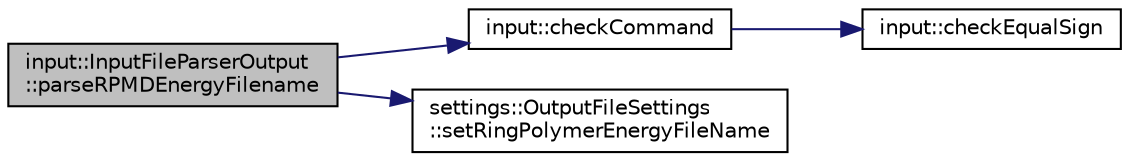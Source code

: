 digraph "input::InputFileParserOutput::parseRPMDEnergyFilename"
{
 // LATEX_PDF_SIZE
  edge [fontname="Helvetica",fontsize="10",labelfontname="Helvetica",labelfontsize="10"];
  node [fontname="Helvetica",fontsize="10",shape=record];
  rankdir="LR";
  Node1 [label="input::InputFileParserOutput\l::parseRPMDEnergyFilename",height=0.2,width=0.4,color="black", fillcolor="grey75", style="filled", fontcolor="black",tooltip="parse RPMD energy filename of simulation and add it to output"];
  Node1 -> Node2 [color="midnightblue",fontsize="10",style="solid",fontname="Helvetica"];
  Node2 [label="input::checkCommand",height=0.2,width=0.4,color="black", fillcolor="white", style="filled",URL="$namespaceinput.html#a81877d6bfa9b46cdca1b280c6d1b30fb",tooltip="check if command array has exactly 3 elements"];
  Node2 -> Node3 [color="midnightblue",fontsize="10",style="solid",fontname="Helvetica"];
  Node3 [label="input::checkEqualSign",height=0.2,width=0.4,color="black", fillcolor="white", style="filled",URL="$namespaceinput.html#a586caa23c32d86459177222a3b5d53fe",tooltip="check if parameter is \"=\""];
  Node1 -> Node4 [color="midnightblue",fontsize="10",style="solid",fontname="Helvetica"];
  Node4 [label="settings::OutputFileSettings\l::setRingPolymerEnergyFileName",height=0.2,width=0.4,color="black", fillcolor="white", style="filled",URL="$classsettings_1_1OutputFileSettings.html#a14796f735910fde7fe446e4f305e9d9a",tooltip=" "];
}
